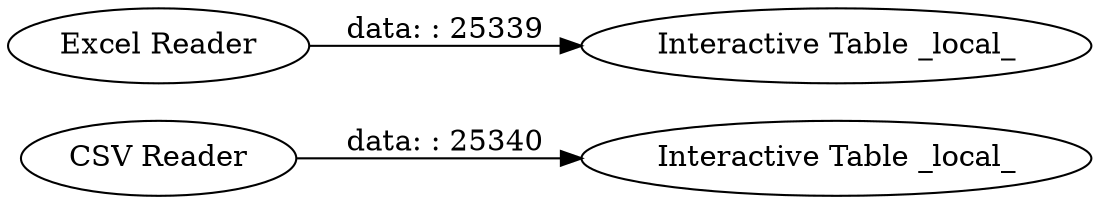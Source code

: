 digraph {
	"3161015778370507262_1049" [label="CSV Reader"]
	"3161015778370507262_1048" [label="Interactive Table _local_"]
	"3161015778370507262_1050" [label="Excel Reader"]
	"3161015778370507262_1051" [label="Interactive Table _local_"]
	"3161015778370507262_1049" -> "3161015778370507262_1048" [label="data: : 25340"]
	"3161015778370507262_1050" -> "3161015778370507262_1051" [label="data: : 25339"]
	rankdir=LR
}
